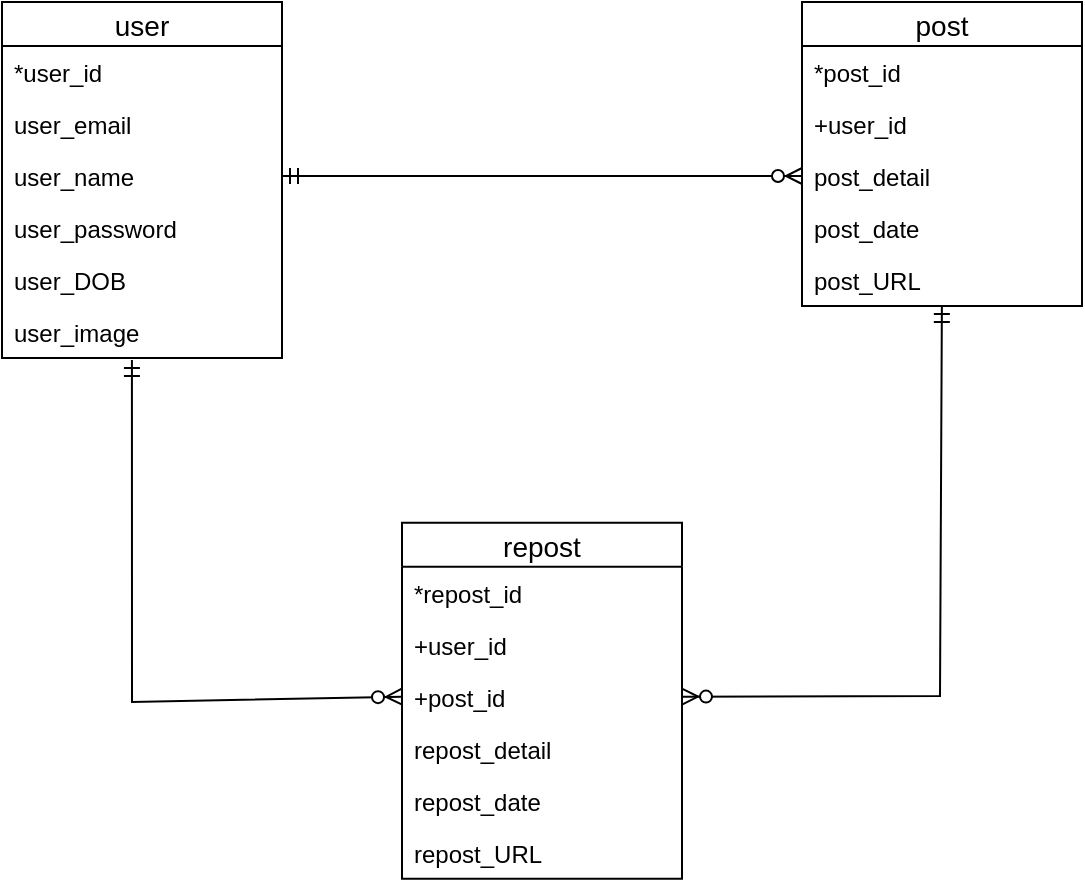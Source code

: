 <mxfile version="12.6.5" type="device"><diagram id="DiMSD6m9-DQw0u-h9rVU" name="Page-1"><mxGraphModel dx="1117" dy="710" grid="1" gridSize="10" guides="1" tooltips="1" connect="1" arrows="1" fold="1" page="1" pageScale="1" pageWidth="850" pageHeight="1100" math="0" shadow="0"><root><mxCell id="0"/><mxCell id="1" parent="0"/><mxCell id="-2o7FCK-5-k_biwOWfB8-1" value="user" style="swimlane;fontStyle=0;childLayout=stackLayout;horizontal=1;startSize=22;fillColor=none;horizontalStack=0;resizeParent=1;resizeParentMax=0;resizeLast=0;collapsible=1;marginBottom=0;swimlaneFillColor=#ffffff;align=center;fontSize=14;" vertex="1" parent="1"><mxGeometry x="150" y="200" width="140" height="178" as="geometry"/></mxCell><mxCell id="-2o7FCK-5-k_biwOWfB8-2" value="*user_id" style="text;strokeColor=none;fillColor=none;spacingLeft=4;spacingRight=4;overflow=hidden;rotatable=0;points=[[0,0.5],[1,0.5]];portConstraint=eastwest;fontSize=12;" vertex="1" parent="-2o7FCK-5-k_biwOWfB8-1"><mxGeometry y="22" width="140" height="26" as="geometry"/></mxCell><mxCell id="-2o7FCK-5-k_biwOWfB8-3" value="user_email" style="text;strokeColor=none;fillColor=none;spacingLeft=4;spacingRight=4;overflow=hidden;rotatable=0;points=[[0,0.5],[1,0.5]];portConstraint=eastwest;fontSize=12;" vertex="1" parent="-2o7FCK-5-k_biwOWfB8-1"><mxGeometry y="48" width="140" height="26" as="geometry"/></mxCell><mxCell id="-2o7FCK-5-k_biwOWfB8-4" value="user_name" style="text;strokeColor=none;fillColor=none;spacingLeft=4;spacingRight=4;overflow=hidden;rotatable=0;points=[[0,0.5],[1,0.5]];portConstraint=eastwest;fontSize=12;" vertex="1" parent="-2o7FCK-5-k_biwOWfB8-1"><mxGeometry y="74" width="140" height="26" as="geometry"/></mxCell><mxCell id="-2o7FCK-5-k_biwOWfB8-21" value="user_password" style="text;strokeColor=none;fillColor=none;spacingLeft=4;spacingRight=4;overflow=hidden;rotatable=0;points=[[0,0.5],[1,0.5]];portConstraint=eastwest;fontSize=12;" vertex="1" parent="-2o7FCK-5-k_biwOWfB8-1"><mxGeometry y="100" width="140" height="26" as="geometry"/></mxCell><mxCell id="-2o7FCK-5-k_biwOWfB8-22" value="user_DOB" style="text;strokeColor=none;fillColor=none;spacingLeft=4;spacingRight=4;overflow=hidden;rotatable=0;points=[[0,0.5],[1,0.5]];portConstraint=eastwest;fontSize=12;" vertex="1" parent="-2o7FCK-5-k_biwOWfB8-1"><mxGeometry y="126" width="140" height="26" as="geometry"/></mxCell><mxCell id="-2o7FCK-5-k_biwOWfB8-23" value="user_image" style="text;strokeColor=none;fillColor=none;spacingLeft=4;spacingRight=4;overflow=hidden;rotatable=0;points=[[0,0.5],[1,0.5]];portConstraint=eastwest;fontSize=12;" vertex="1" parent="-2o7FCK-5-k_biwOWfB8-1"><mxGeometry y="152" width="140" height="26" as="geometry"/></mxCell><mxCell id="-2o7FCK-5-k_biwOWfB8-5" value="post" style="swimlane;fontStyle=0;childLayout=stackLayout;horizontal=1;startSize=22;fillColor=none;horizontalStack=0;resizeParent=1;resizeParentMax=0;resizeLast=0;collapsible=1;marginBottom=0;swimlaneFillColor=#ffffff;align=center;fontSize=14;" vertex="1" parent="1"><mxGeometry x="550" y="200" width="140" height="152" as="geometry"/></mxCell><mxCell id="-2o7FCK-5-k_biwOWfB8-6" value="*post_id" style="text;strokeColor=none;fillColor=none;spacingLeft=4;spacingRight=4;overflow=hidden;rotatable=0;points=[[0,0.5],[1,0.5]];portConstraint=eastwest;fontSize=12;" vertex="1" parent="-2o7FCK-5-k_biwOWfB8-5"><mxGeometry y="22" width="140" height="26" as="geometry"/></mxCell><mxCell id="-2o7FCK-5-k_biwOWfB8-7" value="+user_id" style="text;strokeColor=none;fillColor=none;spacingLeft=4;spacingRight=4;overflow=hidden;rotatable=0;points=[[0,0.5],[1,0.5]];portConstraint=eastwest;fontSize=12;" vertex="1" parent="-2o7FCK-5-k_biwOWfB8-5"><mxGeometry y="48" width="140" height="26" as="geometry"/></mxCell><mxCell id="-2o7FCK-5-k_biwOWfB8-26" value="post_detail" style="text;strokeColor=none;fillColor=none;spacingLeft=4;spacingRight=4;overflow=hidden;rotatable=0;points=[[0,0.5],[1,0.5]];portConstraint=eastwest;fontSize=12;" vertex="1" parent="-2o7FCK-5-k_biwOWfB8-5"><mxGeometry y="74" width="140" height="26" as="geometry"/></mxCell><mxCell id="-2o7FCK-5-k_biwOWfB8-8" value="post_date" style="text;strokeColor=none;fillColor=none;spacingLeft=4;spacingRight=4;overflow=hidden;rotatable=0;points=[[0,0.5],[1,0.5]];portConstraint=eastwest;fontSize=12;" vertex="1" parent="-2o7FCK-5-k_biwOWfB8-5"><mxGeometry y="100" width="140" height="26" as="geometry"/></mxCell><mxCell id="-2o7FCK-5-k_biwOWfB8-27" value="post_URL" style="text;strokeColor=none;fillColor=none;spacingLeft=4;spacingRight=4;overflow=hidden;rotatable=0;points=[[0,0.5],[1,0.5]];portConstraint=eastwest;fontSize=12;" vertex="1" parent="-2o7FCK-5-k_biwOWfB8-5"><mxGeometry y="126" width="140" height="26" as="geometry"/></mxCell><mxCell id="-2o7FCK-5-k_biwOWfB8-9" value="repost" style="swimlane;fontStyle=0;childLayout=stackLayout;horizontal=1;startSize=22;fillColor=none;horizontalStack=0;resizeParent=1;resizeParentMax=0;resizeLast=0;collapsible=1;marginBottom=0;swimlaneFillColor=#ffffff;align=center;fontSize=14;" vertex="1" parent="1"><mxGeometry x="350" y="460.33" width="140" height="178" as="geometry"/></mxCell><mxCell id="-2o7FCK-5-k_biwOWfB8-10" value="*repost_id" style="text;strokeColor=none;fillColor=none;spacingLeft=4;spacingRight=4;overflow=hidden;rotatable=0;points=[[0,0.5],[1,0.5]];portConstraint=eastwest;fontSize=12;" vertex="1" parent="-2o7FCK-5-k_biwOWfB8-9"><mxGeometry y="22" width="140" height="26" as="geometry"/></mxCell><mxCell id="-2o7FCK-5-k_biwOWfB8-41" value="+user_id" style="text;strokeColor=none;fillColor=none;spacingLeft=4;spacingRight=4;overflow=hidden;rotatable=0;points=[[0,0.5],[1,0.5]];portConstraint=eastwest;fontSize=12;" vertex="1" parent="-2o7FCK-5-k_biwOWfB8-9"><mxGeometry y="48" width="140" height="26" as="geometry"/></mxCell><mxCell id="-2o7FCK-5-k_biwOWfB8-11" value="+post_id" style="text;strokeColor=none;fillColor=none;spacingLeft=4;spacingRight=4;overflow=hidden;rotatable=0;points=[[0,0.5],[1,0.5]];portConstraint=eastwest;fontSize=12;" vertex="1" parent="-2o7FCK-5-k_biwOWfB8-9"><mxGeometry y="74" width="140" height="26" as="geometry"/></mxCell><mxCell id="-2o7FCK-5-k_biwOWfB8-12" value="repost_detail" style="text;strokeColor=none;fillColor=none;spacingLeft=4;spacingRight=4;overflow=hidden;rotatable=0;points=[[0,0.5],[1,0.5]];portConstraint=eastwest;fontSize=12;" vertex="1" parent="-2o7FCK-5-k_biwOWfB8-9"><mxGeometry y="100" width="140" height="26" as="geometry"/></mxCell><mxCell id="-2o7FCK-5-k_biwOWfB8-29" value="repost_date" style="text;strokeColor=none;fillColor=none;spacingLeft=4;spacingRight=4;overflow=hidden;rotatable=0;points=[[0,0.5],[1,0.5]];portConstraint=eastwest;fontSize=12;" vertex="1" parent="-2o7FCK-5-k_biwOWfB8-9"><mxGeometry y="126" width="140" height="26" as="geometry"/></mxCell><mxCell id="-2o7FCK-5-k_biwOWfB8-36" value="repost_URL" style="text;strokeColor=none;fillColor=none;spacingLeft=4;spacingRight=4;overflow=hidden;rotatable=0;points=[[0,0.5],[1,0.5]];portConstraint=eastwest;fontSize=12;" vertex="1" parent="-2o7FCK-5-k_biwOWfB8-9"><mxGeometry y="152" width="140" height="26" as="geometry"/></mxCell><mxCell id="-2o7FCK-5-k_biwOWfB8-43" value="" style="edgeStyle=entityRelationEdgeStyle;fontSize=12;html=1;endArrow=ERzeroToMany;startArrow=ERmandOne;exitX=1;exitY=0.5;exitDx=0;exitDy=0;entryX=0;entryY=0.5;entryDx=0;entryDy=0;rounded=0;" edge="1" parent="1" source="-2o7FCK-5-k_biwOWfB8-4" target="-2o7FCK-5-k_biwOWfB8-26"><mxGeometry width="100" height="100" relative="1" as="geometry"><mxPoint x="150" y="760" as="sourcePoint"/><mxPoint x="250" y="660" as="targetPoint"/></mxGeometry></mxCell><mxCell id="-2o7FCK-5-k_biwOWfB8-45" value="" style="fontSize=12;html=1;endArrow=ERzeroToMany;startArrow=ERmandOne;rounded=0;entryX=1;entryY=0.5;entryDx=0;entryDy=0;" edge="1" parent="1" source="-2o7FCK-5-k_biwOWfB8-27" target="-2o7FCK-5-k_biwOWfB8-11"><mxGeometry width="100" height="100" relative="1" as="geometry"><mxPoint x="300" y="297" as="sourcePoint"/><mxPoint x="510" y="560" as="targetPoint"/><Array as="points"><mxPoint x="619" y="547"/></Array></mxGeometry></mxCell><mxCell id="-2o7FCK-5-k_biwOWfB8-46" value="" style="fontSize=12;html=1;endArrow=ERzeroToMany;startArrow=ERmandOne;entryX=0;entryY=0.5;entryDx=0;entryDy=0;rounded=0;exitX=0.464;exitY=1.04;exitDx=0;exitDy=0;exitPerimeter=0;" edge="1" parent="1" source="-2o7FCK-5-k_biwOWfB8-23" target="-2o7FCK-5-k_biwOWfB8-11"><mxGeometry width="100" height="100" relative="1" as="geometry"><mxPoint x="200" y="410" as="sourcePoint"/><mxPoint x="570" y="307" as="targetPoint"/><Array as="points"><mxPoint x="215" y="550"/></Array></mxGeometry></mxCell></root></mxGraphModel></diagram></mxfile>